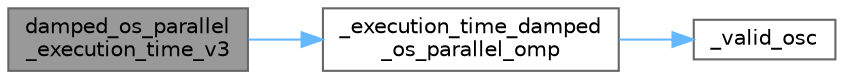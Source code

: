 digraph "damped_os_parallel_execution_time_v3"
{
 // LATEX_PDF_SIZE
  bgcolor="transparent";
  edge [fontname=Helvetica,fontsize=10,labelfontname=Helvetica,labelfontsize=10];
  node [fontname=Helvetica,fontsize=10,shape=box,height=0.2,width=0.4];
  rankdir="LR";
  Node1 [id="Node000001",label="damped_os_parallel\l_execution_time_v3",height=0.2,width=0.4,color="gray40", fillcolor="grey60", style="filled", fontcolor="black",tooltip=" "];
  Node1 -> Node2 [id="edge1_Node000001_Node000002",color="steelblue1",style="solid",tooltip=" "];
  Node2 [id="Node000002",label="_execution_time_damped\l_os_parallel_omp",height=0.2,width=0.4,color="grey40", fillcolor="white", style="filled",URL="$oscpara_8c.html#a302a6063415d700b05a8bc59d538726f",tooltip=" "];
  Node2 -> Node3 [id="edge2_Node000002_Node000003",color="steelblue1",style="solid",tooltip=" "];
  Node3 [id="Node000003",label="_valid_osc",height=0.2,width=0.4,color="grey40", fillcolor="white", style="filled",URL="$utils_8c.html#a3a8c7c54bec29f705c3548852c58fc05",tooltip=" "];
}
